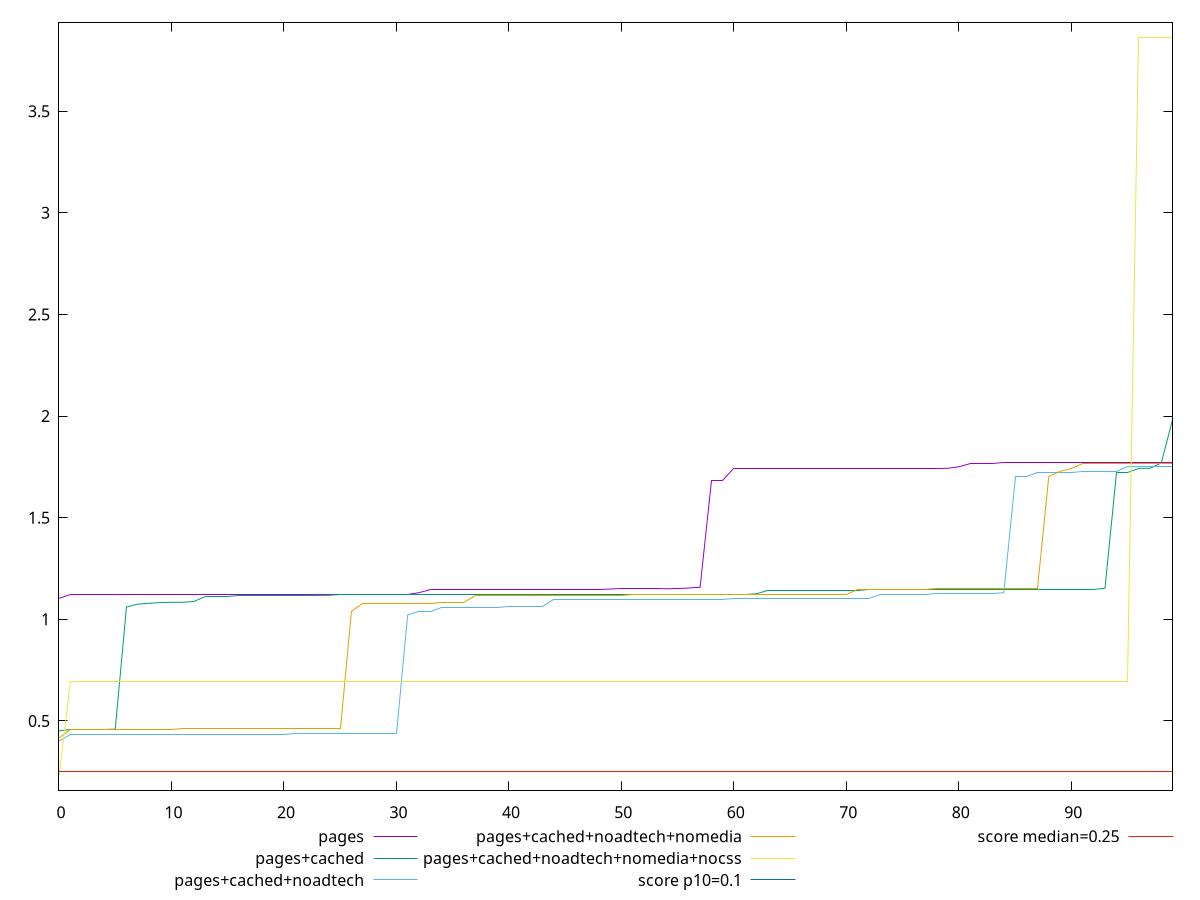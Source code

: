 reset

$pages <<EOF
0 1.102942403793335
1 1.121230978012085
2 1.121230978012085
3 1.121230978012085
4 1.121230978012085
5 1.121230978012085
6 1.121230978012085
7 1.122485631942749
8 1.122485631942749
9 1.122485631942749
10 1.122485631942749
11 1.122485631942749
12 1.122510274887085
13 1.122510274887085
14 1.122510274887085
15 1.122510274887085
16 1.122510274887085
17 1.122510274887085
18 1.122510274887085
19 1.122510274887085
20 1.122510274887085
21 1.122510274887085
22 1.122510274887085
23 1.1225468959808351
24 1.123764928817749
25 1.123764928817749
26 1.123764928817749
27 1.1237649288177491
28 1.1237649288177491
29 1.1237649288177491
30 1.123801549911499
31 1.123809103012085
32 1.130884298324585
33 1.1475105800628662
34 1.1475105800628662
35 1.1475105800628662
36 1.1475105800628662
37 1.1487898769378662
38 1.1487898769378662
39 1.1487898769378662
40 1.1487898769378664
41 1.1487898769378664
42 1.1487898769378664
43 1.1487898769378664
44 1.1487898769378664
45 1.1487898769378664
46 1.1487898769378664
47 1.1487898769378664
48 1.1487898769378664
49 1.1488850917816162
50 1.1500445308685303
51 1.1500445308685303
52 1.1500445308685303
53 1.1500445308685303
54 1.1502034511566164
55 1.1514971675872803
56 1.1539314785003663
57 1.1576253261566163
58 1.6804974365234375
59 1.6804974365234375
60 1.7415240478515623
61 1.7415240478515623
62 1.7415240478515623
63 1.7415240478515623
64 1.7415240478515626
65 1.7415240478515626
66 1.7415240478515626
67 1.7415240478515626
68 1.7415240478515626
69 1.7428033447265623
70 1.7428033447265623
71 1.7428033447265623
72 1.7428033447265623
73 1.7428033447265623
74 1.7428033447265623
75 1.7428033447265623
76 1.7428033447265623
77 1.7428033447265625
78 1.7428033447265625
79 1.7428399658203126
80 1.7501055908203123
81 1.7678036499023437
82 1.7678036499023437
83 1.7678036499023437
84 1.7690829467773437
85 1.7690829467773437
86 1.7690829467773437
87 1.7690829467773437
88 1.7690829467773437
89 1.7690829467773437
90 1.7690829467773437
91 1.7690829467773437
92 1.7690829467773437
93 1.7690829467773437
94 1.7690829467773437
95 1.7690829467773437
96 1.7690829467773437
97 1.7690829467773437
98 1.7690829467773437
99 1.7719735717773437
EOF

$pagesCached <<EOF
0 0.45085449218749996
1 0.45831777000427243
2 0.45831777000427243
3 0.45831777000427243
4 0.45831777000427243
5 0.45959706687927243
6 1.0602409877777101
7 1.0747930908203125
8 1.07861083984375
9 1.082256368637085
10 1.083535665512085
11 1.083572286605835
12 1.087893575668335
13 1.1137677001953123
14 1.1137677001953123
15 1.1137677001953123
16 1.1150469970703123
17 1.1150469970703123
18 1.1150469970703123
19 1.1150836181640624
20 1.1150836181640624
21 1.1150836181640624
22 1.1150836181640624
23 1.1150836181640624
24 1.1181524658203124
25 1.1212309780120848
26 1.121230978012085
27 1.121230978012085
28 1.121230978012085
29 1.121230978012085
30 1.121230978012085
31 1.121230978012085
32 1.121230978012085
33 1.121230978012085
34 1.1225102748870848
35 1.1225102748870848
36 1.1225102748870848
37 1.1225102748870848
38 1.122510274887085
39 1.122510274887085
40 1.122510274887085
41 1.122510274887085
42 1.122510274887085
43 1.122510274887085
44 1.122510274887085
45 1.122510274887085
46 1.122510274887085
47 1.122510274887085
48 1.122510274887085
49 1.122510274887085
50 1.122510274887085
51 1.122510274887085
52 1.122510274887085
53 1.122510274887085
54 1.122510274887085
55 1.1225322475433348
56 1.1225322475433348
57 1.122546895980835
58 1.1225468959808351
59 1.1225468959808351
60 1.1225468959808351
61 1.1225468959808351
62 1.1254888916015624
63 1.1400473022460935
64 1.1400473022460937
65 1.1400473022460937
66 1.1413265991210935
67 1.1413265991210937
68 1.1413265991210937
69 1.1413265991210937
70 1.1413265991210937
71 1.1413265991210937
72 1.1475105800628662
73 1.1475105800628662
74 1.1475105800628662
75 1.1475105800628662
76 1.1475105800628662
77 1.1475105800628662
78 1.1487898769378662
79 1.1487898769378662
80 1.1487898769378662
81 1.1487898769378662
82 1.1487898769378662
83 1.1487898769378662
84 1.1487898769378662
85 1.1487898769378662
86 1.1487898769378662
87 1.1487898769378664
88 1.1487898769378664
89 1.1488118495941162
90 1.1488118495941162
91 1.1488264980316163
92 1.1488264980316163
93 1.1531697597503663
94 1.7214556884765624
95 1.7214556884765626
96 1.7428253173828125
97 1.7428985595703121
98 1.7690829467773435
99 1.9806091851128471
EOF

$pagesCachedNoadtech <<EOF
0 0.40105458641052244
1 0.43256591796875
2 0.43256591796875
3 0.43256591796875
4 0.43256591796875
5 0.43256591796875
6 0.43256591796875
7 0.43256591796875
8 0.43256591796875
9 0.43256591796875
10 0.43256591796875
11 0.43256591796875
12 0.43256591796875
13 0.43256591796875
14 0.43256591796875
15 0.43256591796875
16 0.43256591796875
17 0.43256591796875
18 0.43256591796875
19 0.43256591796875
20 0.43256591796875
21 0.44002919578552246
22 0.44002919578552246
23 0.44002919578552246
24 0.44002919578552246
25 0.44002919578552246
26 0.44002919578552246
27 0.44002919578552246
28 0.44002919578552246
29 0.44002919578552246
30 0.44002919578552246
31 1.02134765625
32 1.038974609375
33 1.038974609375
34 1.0565045166015625
35 1.0565045166015625
36 1.0565045166015625
37 1.0565045166015625
38 1.060322265625
39 1.060322265625
40 1.063967794418335
41 1.063967794418335
42 1.063967794418335
43 1.063967794418335
44 1.0954791259765624
45 1.0954791259765624
46 1.0954791259765624
47 1.0954791259765624
48 1.0954791259765624
49 1.0954791259765624
50 1.0954791259765624
51 1.0954791259765624
52 1.0954791259765624
53 1.0954791259765624
54 1.0954791259765624
55 1.0954791259765624
56 1.0954791259765624
57 1.0954791259765624
58 1.0954791259765624
59 1.0954791259765624
60 1.102942403793335
61 1.102942403793335
62 1.102942403793335
63 1.102942403793335
64 1.102942403793335
65 1.102942403793335
66 1.102942403793335
67 1.102942403793335
68 1.102942403793335
69 1.102942403793335
70 1.102942403793335
71 1.102942403793335
72 1.102942403793335
73 1.1217587280273438
74 1.1217587280273438
75 1.1217587280273438
76 1.1217587280273438
77 1.1217587280273438
78 1.1292220058441163
79 1.1292220058441163
80 1.1292220058441163
81 1.1292220058441163
82 1.1292220058441163
83 1.1292220058441163
84 1.1304766597747802
85 1.7018878173828125
86 1.7018878173828125
87 1.7232354736328124
88 1.7232354736328124
89 1.7232354736328124
90 1.7232354736328124
91 1.7281674194335936
92 1.7281674194335936
93 1.7281674194335936
94 1.7281674194335936
95 1.7495150756835938
96 1.7495150756835938
97 1.7495150756835938
98 1.7495150756835938
99 1.7495150756835938
EOF

$pagesCachedNoadtechNomedia <<EOF
0 0.4164168294270833
1 0.4553914388020833
2 0.4553914388020833
3 0.4553914388020833
4 0.4553914388020833
5 0.4553914388020833
6 0.4553914388020833
7 0.4553914388020833
8 0.4553914388020833
9 0.4553914388020833
10 0.4553914388020833
11 0.460498046875
12 0.460498046875
13 0.460498046875
14 0.460498046875
15 0.460498046875
16 0.460498046875
17 0.460498046875
18 0.460498046875
19 0.460498046875
20 0.460498046875
21 0.460498046875
22 0.460498046875
23 0.460498046875
24 0.460498046875
25 0.460498046875
26 1.038974609375
27 1.0784342447916666
28 1.0784342447916666
29 1.0793300374348958
30 1.0793300374348958
31 1.0793300374348958
32 1.0793300374348958
33 1.0793300374348958
34 1.0844366455078125
35 1.0844366455078125
36 1.0844366455078125
37 1.1183046468098958
38 1.1183046468098958
39 1.1183046468098958
40 1.1183046468098958
41 1.1183046468098958
42 1.1183046468098958
43 1.1183046468098958
44 1.1183046468098958
45 1.1183046468098958
46 1.1183046468098958
47 1.1183046468098958
48 1.1183046468098958
49 1.1183046468098958
50 1.1183046468098958
51 1.1234112548828126
52 1.1234112548828126
53 1.1234112548828126
54 1.1234112548828126
55 1.1234112548828126
56 1.1234112548828126
57 1.1234112548828126
58 1.1234112548828126
59 1.1234112548828126
60 1.1234112548828126
61 1.1234112548828126
62 1.1234112548828126
63 1.1234112548828126
64 1.1234112548828126
65 1.1234112548828126
66 1.1234112548828126
67 1.1234112548828126
68 1.1234112548828126
69 1.1234112548828126
70 1.1234112548828126
71 1.144584248860677
72 1.144584248860677
73 1.144584248860677
74 1.144584248860677
75 1.144584248860677
76 1.144584248860677
77 1.144584248860677
78 1.1496908569335937
79 1.1496908569335937
80 1.1496908569335937
81 1.1496908569335937
82 1.1496908569335937
83 1.1496908569335937
84 1.1496908569335937
85 1.1496908569335937
86 1.1496908569335937
87 1.1496908569335937
88 1.7018878173828125
89 1.7281674194335936
90 1.7413474527994792
91 1.7676270548502604
92 1.7676270548502604
93 1.7676270548502604
94 1.7676270548502604
95 1.7676270548502604
96 1.7676270548502604
97 1.7676270548502604
98 1.7676270548502604
99 1.7676270548502604
EOF

$pagesCachedNoadtechNomediaNocss <<EOF
0 0.23000520833333332
1 0.6958385416666666
2 0.6958385416666666
3 0.6958385416666666
4 0.6958385416666666
5 0.6958385416666666
6 0.6958385416666666
7 0.6958385416666666
8 0.6958385416666666
9 0.6958385416666666
10 0.6958385416666666
11 0.6958385416666666
12 0.6958385416666666
13 0.6958385416666666
14 0.6958385416666666
15 0.6958385416666666
16 0.6958385416666666
17 0.6958385416666666
18 0.6958385416666666
19 0.6958385416666666
20 0.6958385416666666
21 0.6958385416666666
22 0.6958385416666666
23 0.6958385416666666
24 0.6958385416666666
25 0.6958385416666666
26 0.6958385416666666
27 0.6958385416666666
28 0.6958385416666666
29 0.6958385416666666
30 0.6958385416666666
31 0.6958385416666666
32 0.6958385416666666
33 0.6958385416666666
34 0.6958385416666666
35 0.6958385416666666
36 0.6958385416666666
37 0.6958385416666666
38 0.6958385416666666
39 0.6958385416666666
40 0.6958385416666666
41 0.6958385416666666
42 0.6958385416666666
43 0.6958385416666666
44 0.6958385416666666
45 0.6958385416666666
46 0.6958385416666666
47 0.6958385416666666
48 0.6958385416666666
49 0.6958385416666666
50 0.6958385416666666
51 0.6958385416666666
52 0.6958385416666666
53 0.6958385416666666
54 0.6958385416666666
55 0.6958385416666666
56 0.6958385416666666
57 0.6958385416666666
58 0.6958385416666666
59 0.6958385416666666
60 0.6958385416666666
61 0.6958385416666666
62 0.6958385416666666
63 0.6958385416666666
64 0.6958385416666666
65 0.6958385416666666
66 0.6958385416666666
67 0.6958385416666666
68 0.6958385416666666
69 0.6958385416666666
70 0.6958385416666666
71 0.6958385416666666
72 0.6958385416666666
73 0.6958385416666666
74 0.6958385416666666
75 0.6958385416666666
76 0.6958385416666666
77 0.6958385416666666
78 0.6958385416666666
79 0.6958385416666666
80 0.6958385416666666
81 0.6958385416666666
82 0.6958385416666666
83 0.6958385416666666
84 0.6958385416666666
85 0.6958385416666666
86 0.6958385416666666
87 0.6958385416666666
88 0.6958385416666666
89 0.6958385416666666
90 0.6958385416666666
91 0.6958385416666666
92 0.6958385416666666
93 0.6958385416666666
94 0.6958385416666666
95 0.6958385416666666
96 3.864670138888889
97 3.864670138888889
98 3.864670138888889
99 3.864670138888889
EOF

set key outside below
set xrange [0:99]
set yrange [0.1573119097222222:3.9373634375]
set trange [0.1573119097222222:3.9373634375]
set terminal svg size 640, 580 enhanced background rgb 'white'
set output "report_00017_2021-02-10T15-08-03.406Z/cumulative-layout-shift/comparison/sorted/all_raw.svg"

plot $pages title "pages" with line, \
     $pagesCached title "pages+cached" with line, \
     $pagesCachedNoadtech title "pages+cached+noadtech" with line, \
     $pagesCachedNoadtechNomedia title "pages+cached+noadtech+nomedia" with line, \
     $pagesCachedNoadtechNomediaNocss title "pages+cached+noadtech+nomedia+nocss" with line, \
     0.1 title "score p10=0.1", \
     0.25 title "score median=0.25"

reset
